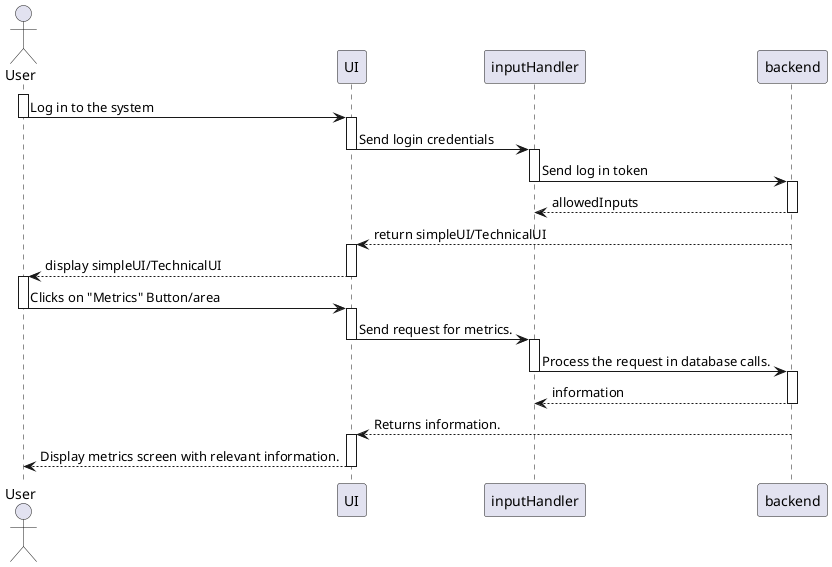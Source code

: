 @startuml ABasicSeqDiagram


actor User
participant UI
participant inputHandler 
participant backend

activate User 
User -> UI: Log in to the system
deactivate User 

activate UI
UI -> inputHandler: Send login credentials
deactivate UI

' waits for the backend to return. Ensures error handling is done gracefully.
activate inputHandler
inputHandler -> backend: Send log in token
deactivate inputHandler

activate backend
return allowedInputs
backend --> UI: return simpleUI/TechnicalUI
deactivate backend

'User is now logged in with a simple UI availible to them
activate UI
UI --> User: display simpleUI/TechnicalUI
deactivate UI

activate User
User -> UI: Clicks on "Metrics" Button/area
deactivate User

activate UI
UI -> inputHandler: Send request for metrics.
deactivate UI

activate inputHandler
inputHandler -> backend: Process the request in database calls.
deactivate inputHandler

' waits for the backend to return. Ensures error handling is done gracefully.
activate backend
return information
backend --> UI: Returns information.
deactivate backend

activate UI
UI --> User: Display metrics screen with relevant information.
deactivate UI

'User is now displayed a metrics screen with an area that displays all relevant metrics. 
